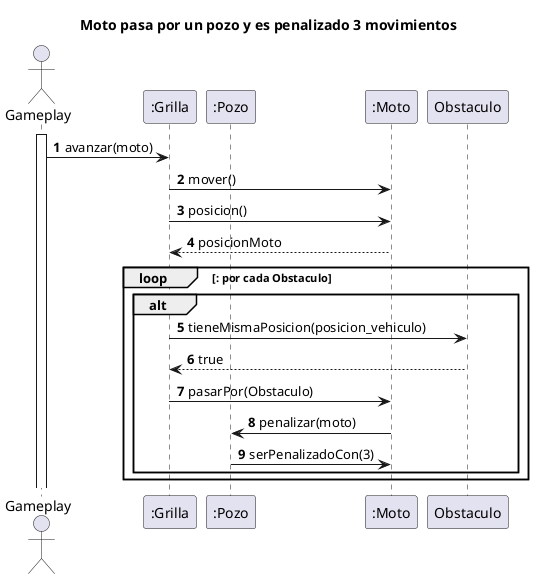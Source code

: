 @startuml
'https://plantuml.com/sequence-diagram

autonumber
title Moto pasa por un pozo y es penalizado 3 movimientos
actor Gameplay
participant ":Grilla" as Grilla
participant ":Pozo" as Pozo
participant ":Moto" as Moto

activate Gameplay
Gameplay -> Grilla: avanzar(moto)
Grilla -> Moto: mover()
Grilla -> Moto:  posicion()
Grilla <-- Moto: posicionMoto



    loop : por cada Obstaculo

    alt
    Grilla ->Obstaculo: tieneMismaPosicion(posicion_vehiculo)
    Grilla <-- Obstaculo: true
    Grilla -> Moto: pasarPor(Obstaculo)
    Moto-> Pozo: penalizar(moto)
    Pozo -> Moto: serPenalizadoCon(3)
end
end


@enduml